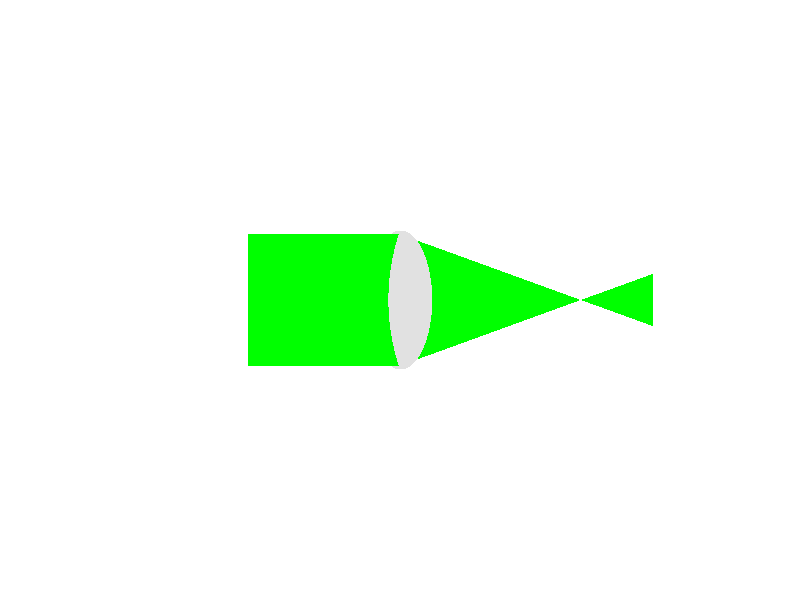   #include "colors.inc"
  #declare ap = 0.55;
  #declare ap2 = 0.65; 
  #declare mul = 0.4;
  #declare flenh=2.5;
  #declare r = 2; 
  
  background { color White }
  camera {
    perspective       
    angle 15
    location <30, 0, 0>
    look_at  <0, 0,  0>
  }
  light_source { <10,10,-12>+<0.5,0.5,0.5> color White}    
 
  
  object {
  difference {
      sphere { 
        <0, 0, r-0.1>, r 
        scale 1.1*y
        hollow      
      }
      box { 
        <r, r, 0>, <-r,-r,2*r>  
        pigment { color red 1 green 1 blue 1 transmit 1 }
      } 
      pigment { color Gray transmit 0.0 } 
      finish { diffuse 1 } 
      no_shadow
    } 
    clipped_by {   
        cylinder {     
           <0,0,-1>, <0,0,1>, 7
        }
    }
	rotate <0,-30,0>
  }
  polygon{  
      6, <ap2,0,-1.5>,<ap2,0,0>,<-ap2*mul,0,flenh>,<ap2*mul,0,flenh>,<-ap2,0,0>,<-ap2,0,-1.5>  
      pigment { color Green transmit 0.4 }
      finish { diffuse 1 }
      no_shadow
      rotate <0,0,90>
  }
  polygon{
      5, <0,ap,-1.5>,<0,ap,-0.3>,<0,0,flenh>,<0,-ap,0.3>,<0,-ap,-1.5>  
      pigment { color blue 1.0 transmit 0.4 } 
      finish { diffuse 1 }
      no_shadow
      rotate <0,0,90>
  }
  





